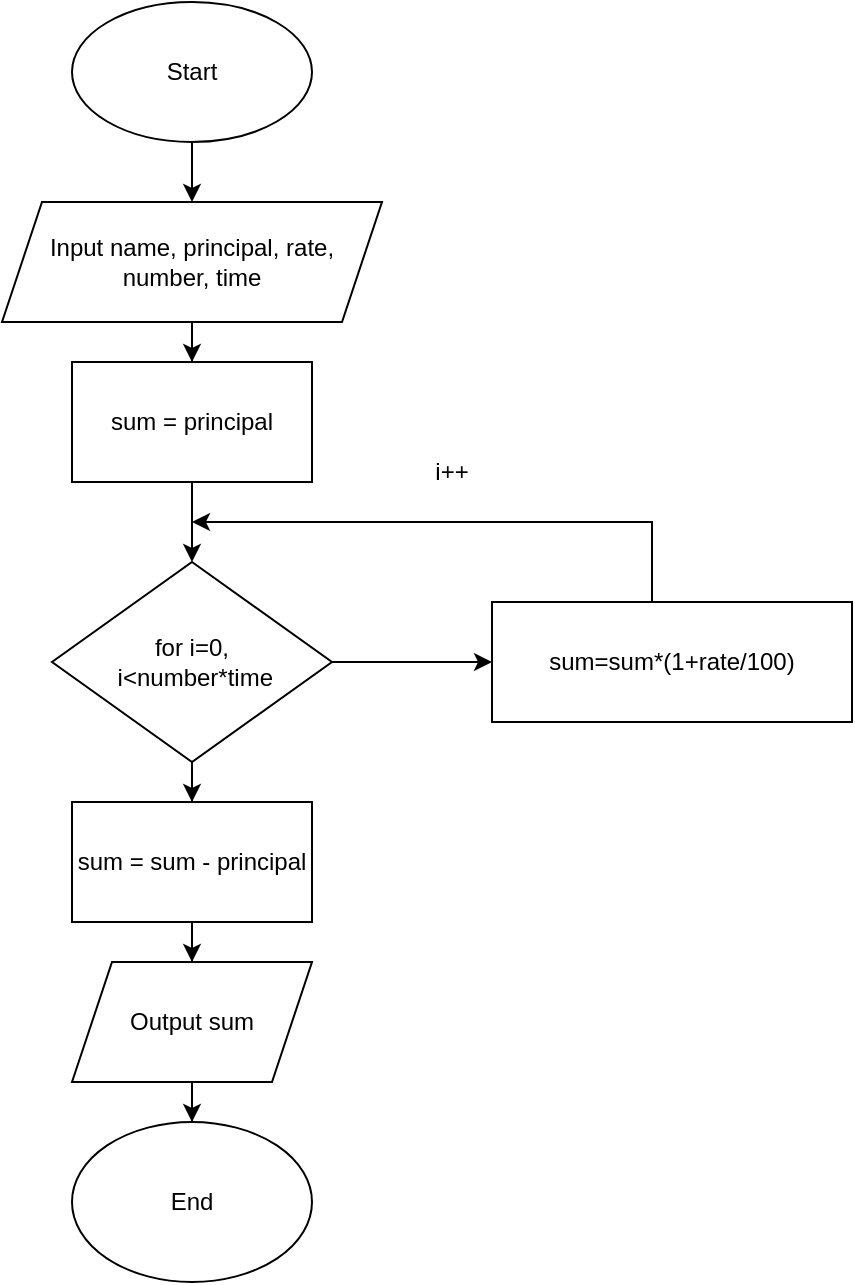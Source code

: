 <mxfile version="22.1.2" type="device">
  <diagram name="Сторінка-1" id="0liA8Ej3YOuRwNBv2-SD">
    <mxGraphModel dx="1224" dy="794" grid="1" gridSize="10" guides="1" tooltips="1" connect="1" arrows="1" fold="1" page="1" pageScale="1" pageWidth="827" pageHeight="1169" math="0" shadow="0">
      <root>
        <mxCell id="0" />
        <mxCell id="1" parent="0" />
        <mxCell id="WDut6IQsrc23tSPN2Qs--3" value="" style="edgeStyle=orthogonalEdgeStyle;rounded=0;orthogonalLoop=1;jettySize=auto;html=1;" parent="1" source="WDut6IQsrc23tSPN2Qs--1" target="WDut6IQsrc23tSPN2Qs--2" edge="1">
          <mxGeometry relative="1" as="geometry" />
        </mxCell>
        <mxCell id="WDut6IQsrc23tSPN2Qs--1" value="Start" style="ellipse;whiteSpace=wrap;html=1;" parent="1" vertex="1">
          <mxGeometry x="70" y="150" width="120" height="70" as="geometry" />
        </mxCell>
        <mxCell id="WDut6IQsrc23tSPN2Qs--5" value="" style="edgeStyle=orthogonalEdgeStyle;rounded=0;orthogonalLoop=1;jettySize=auto;html=1;" parent="1" source="WDut6IQsrc23tSPN2Qs--2" target="WDut6IQsrc23tSPN2Qs--4" edge="1">
          <mxGeometry relative="1" as="geometry" />
        </mxCell>
        <mxCell id="WDut6IQsrc23tSPN2Qs--2" value="Input name, principal, rate, number, time" style="shape=parallelogram;perimeter=parallelogramPerimeter;whiteSpace=wrap;html=1;fixedSize=1;" parent="1" vertex="1">
          <mxGeometry x="35" y="250" width="190" height="60" as="geometry" />
        </mxCell>
        <mxCell id="WDut6IQsrc23tSPN2Qs--7" value="" style="edgeStyle=orthogonalEdgeStyle;rounded=0;orthogonalLoop=1;jettySize=auto;html=1;" parent="1" source="WDut6IQsrc23tSPN2Qs--4" target="WDut6IQsrc23tSPN2Qs--6" edge="1">
          <mxGeometry relative="1" as="geometry" />
        </mxCell>
        <mxCell id="WDut6IQsrc23tSPN2Qs--4" value="sum = principal" style="rounded=0;whiteSpace=wrap;html=1;" parent="1" vertex="1">
          <mxGeometry x="70" y="330" width="120" height="60" as="geometry" />
        </mxCell>
        <mxCell id="WDut6IQsrc23tSPN2Qs--10" value="" style="edgeStyle=orthogonalEdgeStyle;rounded=0;orthogonalLoop=1;jettySize=auto;html=1;" parent="1" source="WDut6IQsrc23tSPN2Qs--6" target="WDut6IQsrc23tSPN2Qs--8" edge="1">
          <mxGeometry relative="1" as="geometry" />
        </mxCell>
        <mxCell id="WDut6IQsrc23tSPN2Qs--14" value="" style="edgeStyle=orthogonalEdgeStyle;rounded=0;orthogonalLoop=1;jettySize=auto;html=1;" parent="1" source="WDut6IQsrc23tSPN2Qs--6" target="WDut6IQsrc23tSPN2Qs--13" edge="1">
          <mxGeometry relative="1" as="geometry" />
        </mxCell>
        <mxCell id="WDut6IQsrc23tSPN2Qs--6" value="for i=0,&lt;br&gt;&amp;nbsp;i&amp;lt;number*time" style="rhombus;whiteSpace=wrap;html=1;" parent="1" vertex="1">
          <mxGeometry x="60" y="430" width="140" height="100" as="geometry" />
        </mxCell>
        <mxCell id="WDut6IQsrc23tSPN2Qs--11" style="edgeStyle=orthogonalEdgeStyle;rounded=0;orthogonalLoop=1;jettySize=auto;html=1;" parent="1" edge="1">
          <mxGeometry relative="1" as="geometry">
            <mxPoint x="130" y="410" as="targetPoint" />
            <mxPoint x="360" y="465" as="sourcePoint" />
            <Array as="points">
              <mxPoint x="360" y="410" />
              <mxPoint x="190" y="410" />
            </Array>
          </mxGeometry>
        </mxCell>
        <mxCell id="WDut6IQsrc23tSPN2Qs--8" value="sum=sum*(1+rate/100)" style="rounded=0;whiteSpace=wrap;html=1;" parent="1" vertex="1">
          <mxGeometry x="280" y="450" width="180" height="60" as="geometry" />
        </mxCell>
        <mxCell id="WDut6IQsrc23tSPN2Qs--12" value="i++" style="text;html=1;strokeColor=none;fillColor=none;align=center;verticalAlign=middle;whiteSpace=wrap;rounded=0;" parent="1" vertex="1">
          <mxGeometry x="230" y="370" width="60" height="30" as="geometry" />
        </mxCell>
        <mxCell id="WDut6IQsrc23tSPN2Qs--16" value="" style="edgeStyle=orthogonalEdgeStyle;rounded=0;orthogonalLoop=1;jettySize=auto;html=1;" parent="1" source="WDut6IQsrc23tSPN2Qs--13" target="WDut6IQsrc23tSPN2Qs--15" edge="1">
          <mxGeometry relative="1" as="geometry" />
        </mxCell>
        <mxCell id="WDut6IQsrc23tSPN2Qs--13" value="sum = sum - principal" style="whiteSpace=wrap;html=1;" parent="1" vertex="1">
          <mxGeometry x="70" y="550" width="120" height="60" as="geometry" />
        </mxCell>
        <mxCell id="WDut6IQsrc23tSPN2Qs--18" value="" style="edgeStyle=orthogonalEdgeStyle;rounded=0;orthogonalLoop=1;jettySize=auto;html=1;" parent="1" source="WDut6IQsrc23tSPN2Qs--15" target="WDut6IQsrc23tSPN2Qs--17" edge="1">
          <mxGeometry relative="1" as="geometry" />
        </mxCell>
        <mxCell id="WDut6IQsrc23tSPN2Qs--15" value="Output sum" style="shape=parallelogram;perimeter=parallelogramPerimeter;whiteSpace=wrap;html=1;fixedSize=1;" parent="1" vertex="1">
          <mxGeometry x="70" y="630" width="120" height="60" as="geometry" />
        </mxCell>
        <mxCell id="WDut6IQsrc23tSPN2Qs--17" value="End" style="ellipse;whiteSpace=wrap;html=1;" parent="1" vertex="1">
          <mxGeometry x="70" y="710" width="120" height="80" as="geometry" />
        </mxCell>
      </root>
    </mxGraphModel>
  </diagram>
</mxfile>

